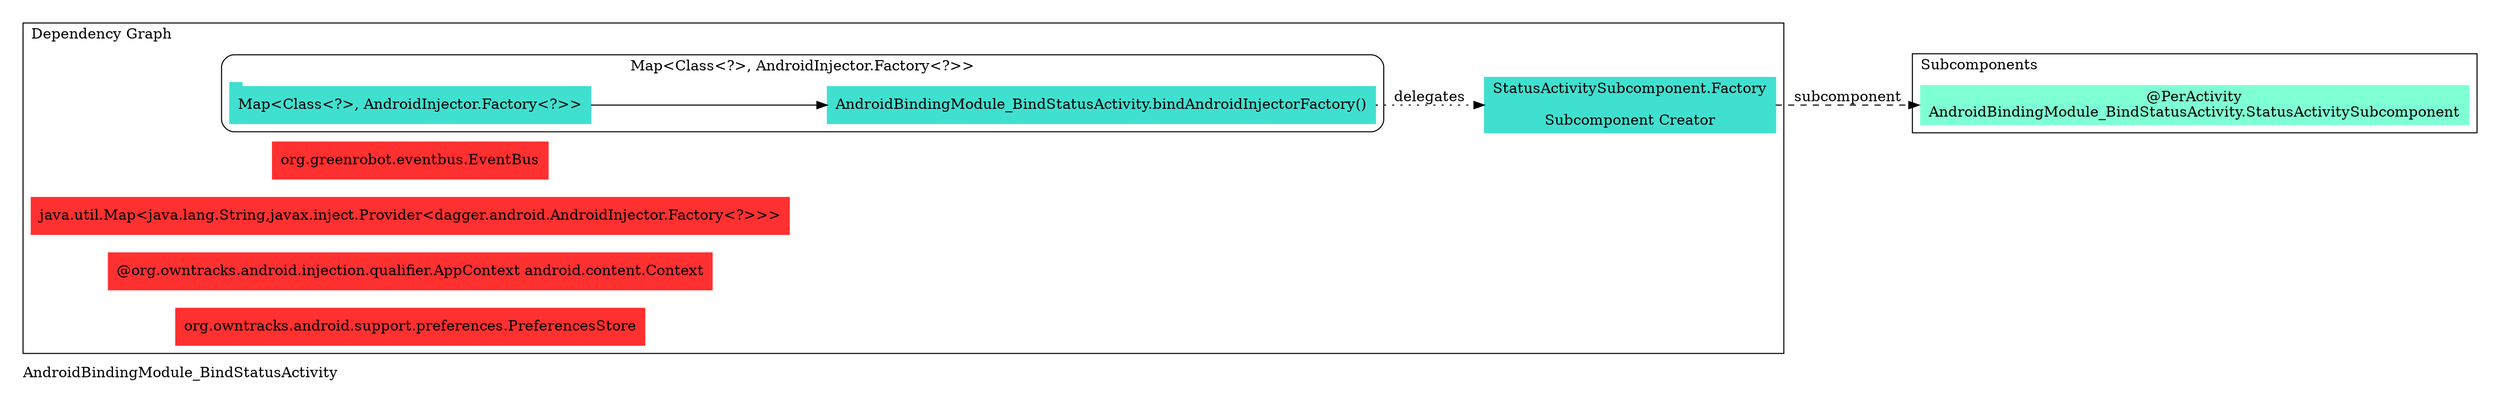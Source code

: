 digraph "org.owntracks.android.injection.modules.AndroidBindingModule_BindStatusActivity" {
  graph [rankdir="LR", labeljust="l", label="AndroidBindingModule_BindStatusActivity", pad="0.2", compound="true"]
  node [shape="rectangle", style="filled", color="turquoise"]
  subgraph "cluster_Entry Points" {
    graph [labeljust="l", label="Entry Points"]
    node [shape="component", penwidth="2"]
  }
  subgraph "cluster_Dependency Graph" {
    graph [labeljust="l", label="Dependency Graph"]
    "efb22491-eb48-4b4c-9621-28355a12e70d" [label="AndroidBindingModule_BindStatusActivity.bindAndroidInjectorFactory()", color="turquoise"]
    "11e9dc64-015d-4a56-955e-bd1652827913" [label="StatusActivitySubcomponent.Factory\n\nSubcomponent Creator", color="turquoise"]
    "198408ba-d317-4a89-9fe1-ab5083b05f3f" [label="org.greenrobot.eventbus.EventBus", color="firebrick1"]
    "ffe88994-f8f4-41e2-a541-88363a8a68ec" [label="java.util.Map<java.lang.String,javax.inject.Provider<dagger.android.AndroidInjector.Factory<?>>>", color="firebrick1"]
    "7dfb678f-4b3f-48c0-a9b0-0c89e84f2d98" [label="@org.owntracks.android.injection.qualifier.AppContext android.content.Context", color="firebrick1"]
    "7c7bc101-79d5-496b-bf8b-fe11cf4e9db2" [label="org.owntracks.android.support.preferences.PreferencesStore", color="firebrick1"]
    subgraph "cluster_Map<Class<?>, AndroidInjector.Factory<?>>" {
      graph [label="Map<Class<?>, AndroidInjector.Factory<?>>", labeljust="c", style="rounded", color="black"]
      "bdf0bcb7-91c2-488f-aa47-4a6d4bb99732" [label="Map<Class<?>, AndroidInjector.Factory<?>>", color="turquoise", shape="tab"]
      "efb22491-eb48-4b4c-9621-28355a12e70d" [label="AndroidBindingModule_BindStatusActivity.bindAndroidInjectorFactory()", color="turquoise"]
    }
  }
  subgraph "cluster_Subcomponents" {
    graph [labeljust="l", shape="folder", label="Subcomponents"]
    "52e53e2c-470c-4420-93c2-ddc8c7b7bdd0" [label="@PerActivity\nAndroidBindingModule_BindStatusActivity.StatusActivitySubcomponent", href="full_org.owntracks.android.injection.modules.AndroidBindingModule_BindStatusActivity.StatusActivitySubcomponent.svg", color="aquamarine"]
  }
  "bdf0bcb7-91c2-488f-aa47-4a6d4bb99732" -> "efb22491-eb48-4b4c-9621-28355a12e70d"
  "efb22491-eb48-4b4c-9621-28355a12e70d" -> "11e9dc64-015d-4a56-955e-bd1652827913" [style="dotted", label="delegates"]
  "11e9dc64-015d-4a56-955e-bd1652827913" -> "52e53e2c-470c-4420-93c2-ddc8c7b7bdd0" [style="dashed", label="subcomponent", headport="w"]
}

